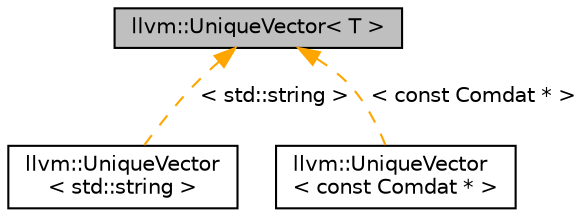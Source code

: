 digraph "llvm::UniqueVector&lt; T &gt;"
{
 // LATEX_PDF_SIZE
  bgcolor="transparent";
  edge [fontname="Helvetica",fontsize="10",labelfontname="Helvetica",labelfontsize="10"];
  node [fontname="Helvetica",fontsize="10",shape="box"];
  Node1 [label="llvm::UniqueVector\< T \>",height=0.2,width=0.4,color="black", fillcolor="grey75", style="filled", fontcolor="black",tooltip="UniqueVector - This class produces a sequential ID number (base 1) for each unique entry that is adde..."];
  Node1 -> Node2 [dir="back",color="orange",fontsize="10",style="dashed",label=" \< std::string \>" ,fontname="Helvetica"];
  Node2 [label="llvm::UniqueVector\l\< std::string \>",height=0.2,width=0.4,color="black",URL="$classllvm_1_1UniqueVector.html",tooltip=" "];
  Node1 -> Node3 [dir="back",color="orange",fontsize="10",style="dashed",label=" \< const Comdat * \>" ,fontname="Helvetica"];
  Node3 [label="llvm::UniqueVector\l\< const Comdat * \>",height=0.2,width=0.4,color="black",URL="$classllvm_1_1UniqueVector.html",tooltip=" "];
}
